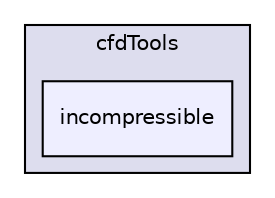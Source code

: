 digraph "src/finiteVolume/cfdTools/incompressible" {
  bgcolor=transparent;
  compound=true
  node [ fontsize="10", fontname="Helvetica"];
  edge [ labelfontsize="10", labelfontname="Helvetica"];
  subgraph clusterdir_cc121c37a2300e902425728df0054672 {
    graph [ bgcolor="#ddddee", pencolor="black", label="cfdTools" fontname="Helvetica", fontsize="10", URL="dir_cc121c37a2300e902425728df0054672.html"]
  dir_5ed5e758cd5246302214e3fe393dc897 [shape=box, label="incompressible", style="filled", fillcolor="#eeeeff", pencolor="black", URL="dir_5ed5e758cd5246302214e3fe393dc897.html"];
  }
}
